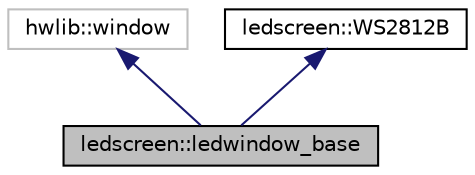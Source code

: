 digraph "ledscreen::ledwindow_base"
{
  edge [fontname="Helvetica",fontsize="10",labelfontname="Helvetica",labelfontsize="10"];
  node [fontname="Helvetica",fontsize="10",shape=record];
  Node11 [label="ledscreen::ledwindow_base",height=0.2,width=0.4,color="black", fillcolor="grey75", style="filled", fontcolor="black"];
  Node12 -> Node11 [dir="back",color="midnightblue",fontsize="10",style="solid",fontname="Helvetica"];
  Node12 [label="hwlib::window",height=0.2,width=0.4,color="grey75", fillcolor="white", style="filled"];
  Node13 -> Node11 [dir="back",color="midnightblue",fontsize="10",style="solid",fontname="Helvetica"];
  Node13 [label="ledscreen::WS2812B",height=0.2,width=0.4,color="black", fillcolor="white", style="filled",URL="$classledscreen_1_1WS2812B.html",tooltip="Base class for a WS2812B LED strip. "];
}
